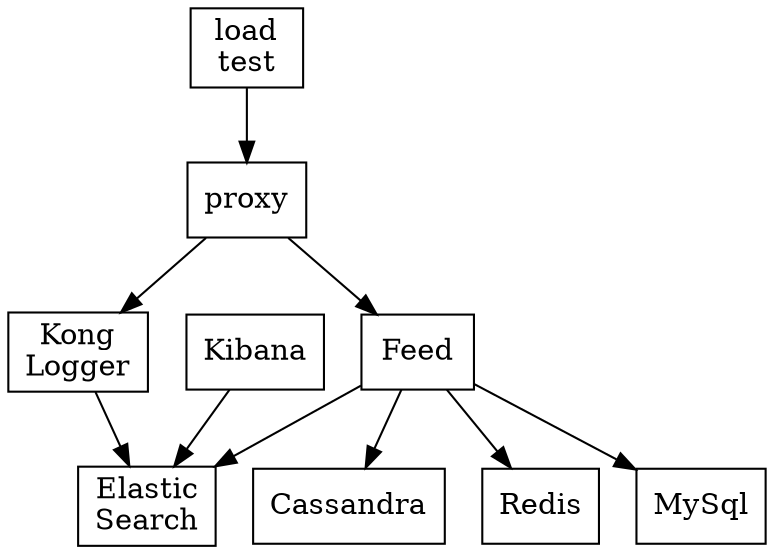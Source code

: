 digraph feed_components {
	load -> kong;
	kong -> feed;
	kong -> kl;
	kl -> es;
	kibana -> es;
	feed -> cassandra;
	feed -> redis;
	feed -> mysql;
	feed -> es;
	load [shape=box,label="load\ntest"];
	kong [shape=box,label="proxy"];
	feed [shape=box,label="Feed"];
	cassandra [shape=box,label="Cassandra"];
	redis [shape=box,label="Redis"];
	mysql [shape=box,label="MySql"];
	es [shape=box,label="Elastic\nSearch"];
	kl [shape=box,label="Kong\nLogger"];
	kibana [shape=box,label="Kibana"];
}